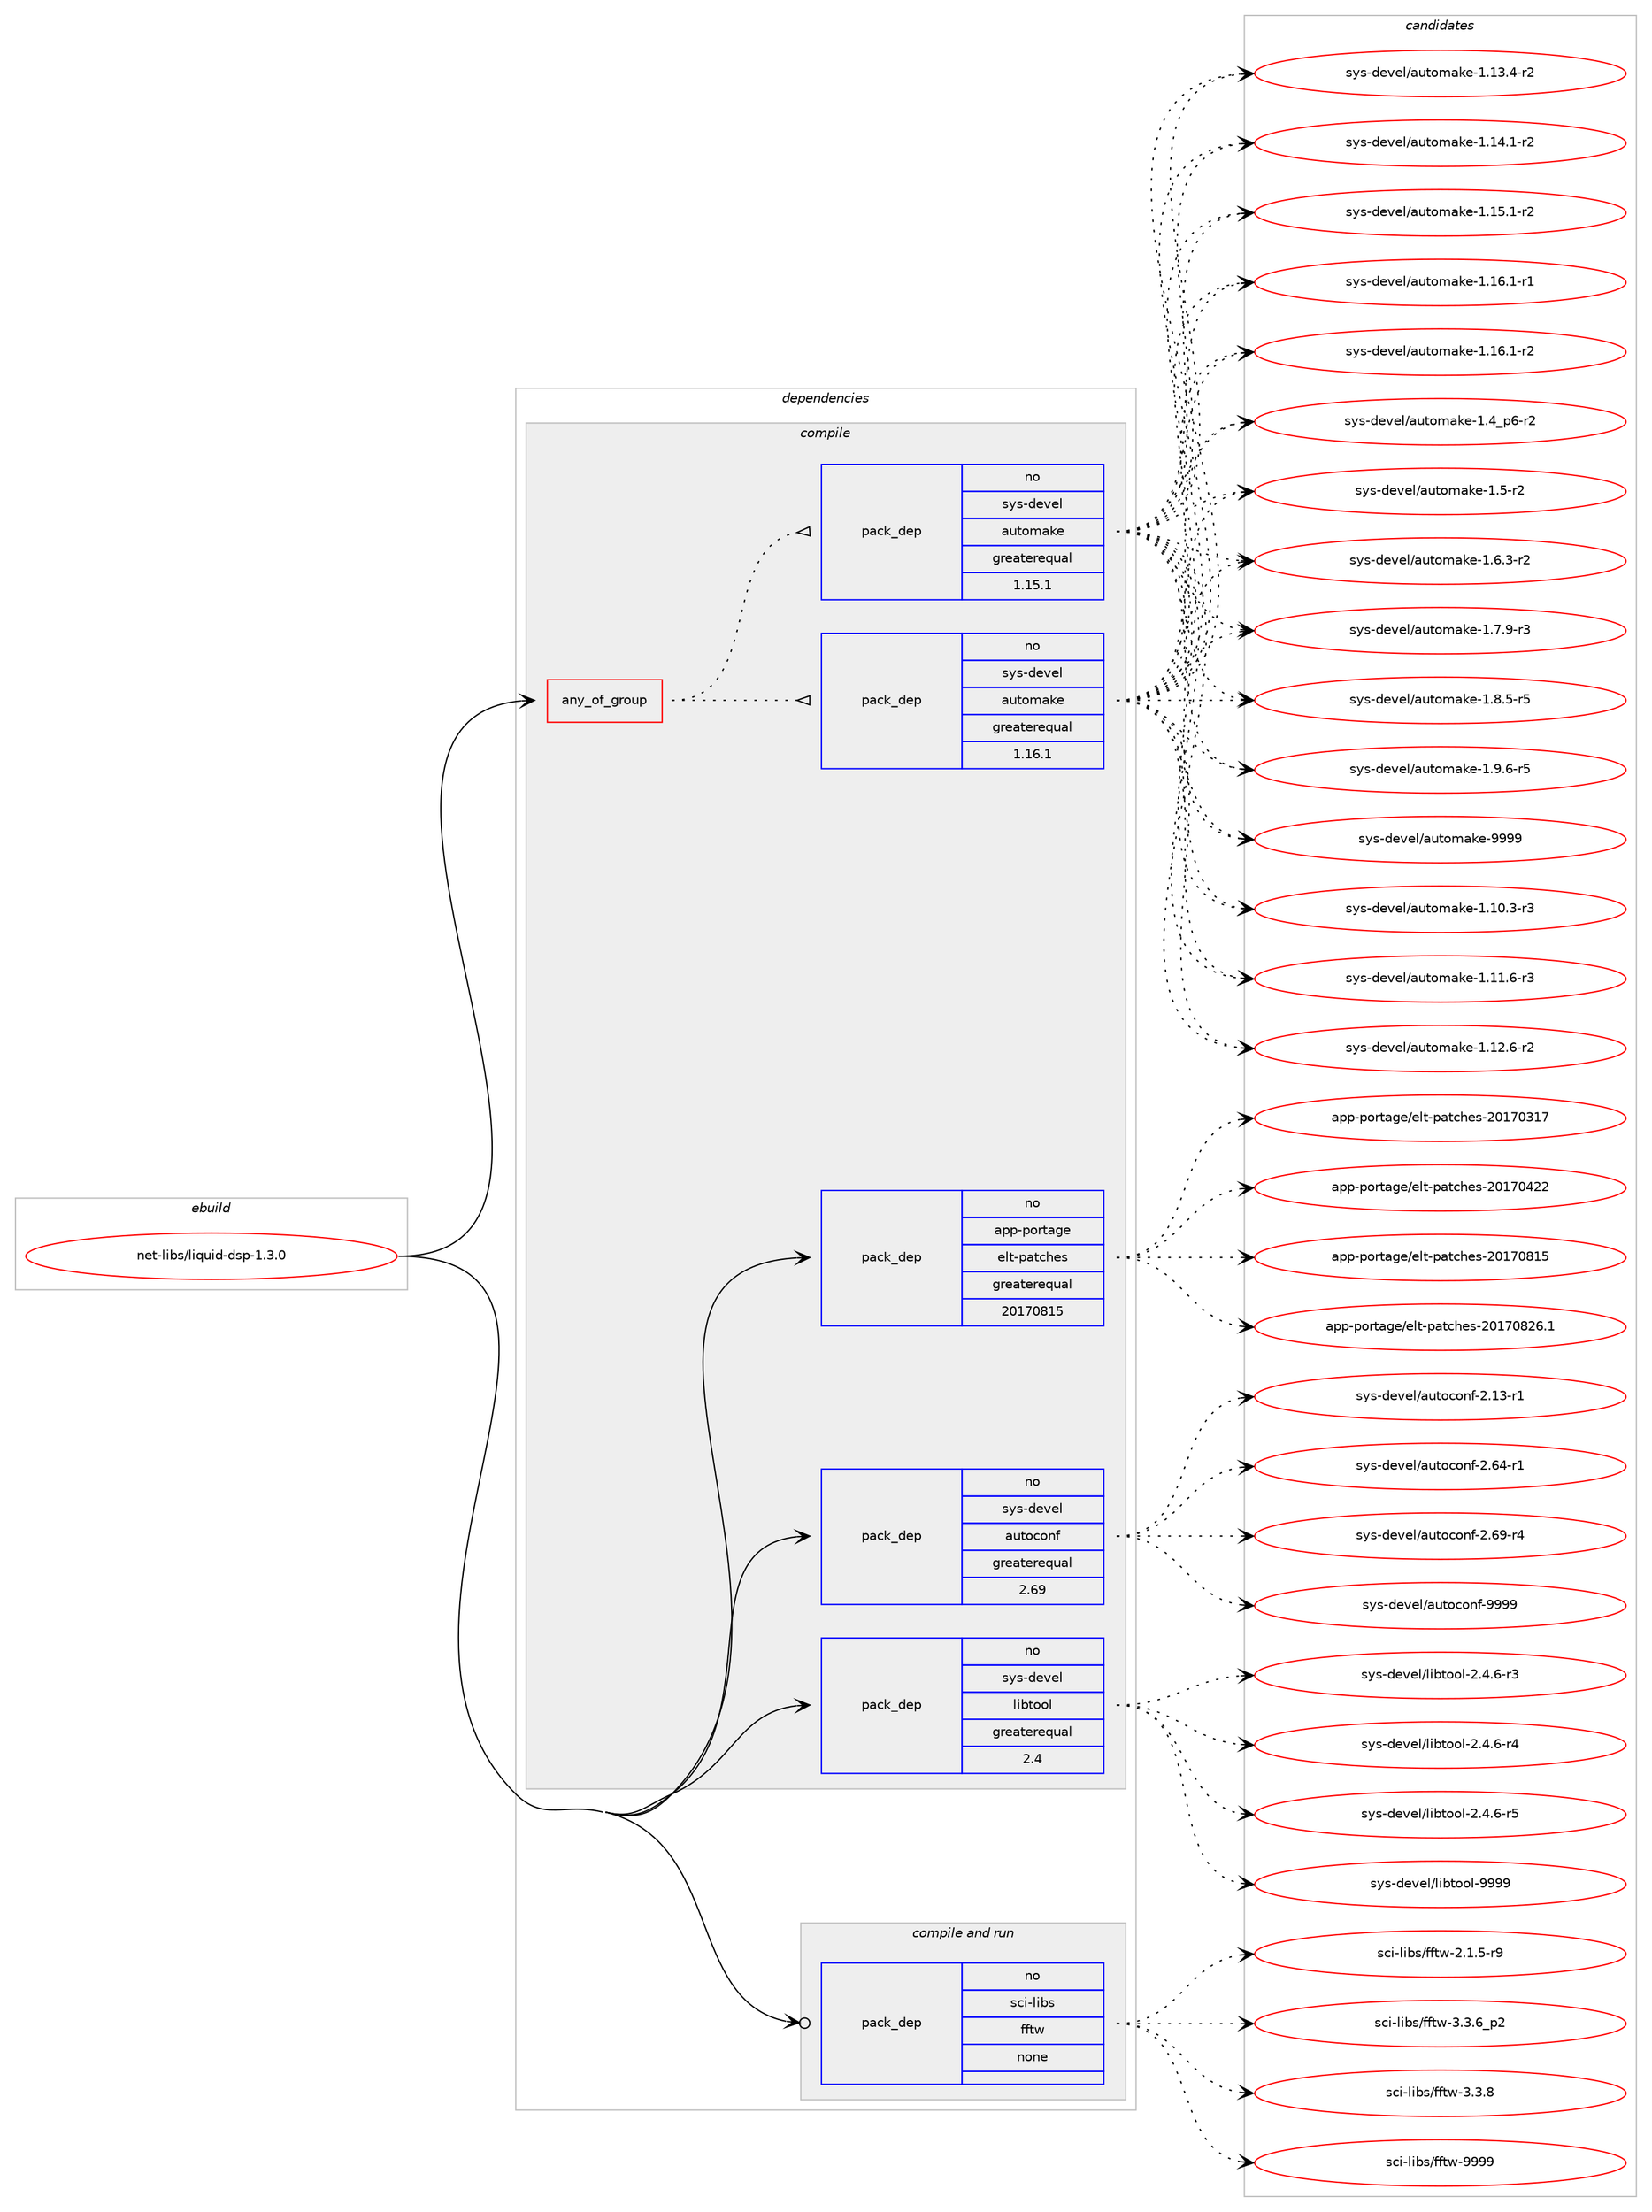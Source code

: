 digraph prolog {

# *************
# Graph options
# *************

newrank=true;
concentrate=true;
compound=true;
graph [rankdir=LR,fontname=Helvetica,fontsize=10,ranksep=1.5];#, ranksep=2.5, nodesep=0.2];
edge  [arrowhead=vee];
node  [fontname=Helvetica,fontsize=10];

# **********
# The ebuild
# **********

subgraph cluster_leftcol {
color=gray;
rank=same;
label=<<i>ebuild</i>>;
id [label="net-libs/liquid-dsp-1.3.0", color=red, width=4, href="../net-libs/liquid-dsp-1.3.0.svg"];
}

# ****************
# The dependencies
# ****************

subgraph cluster_midcol {
color=gray;
label=<<i>dependencies</i>>;
subgraph cluster_compile {
fillcolor="#eeeeee";
style=filled;
label=<<i>compile</i>>;
subgraph any14056 {
dependency827911 [label=<<TABLE BORDER="0" CELLBORDER="1" CELLSPACING="0" CELLPADDING="4"><TR><TD CELLPADDING="10">any_of_group</TD></TR></TABLE>>, shape=none, color=red];subgraph pack611600 {
dependency827912 [label=<<TABLE BORDER="0" CELLBORDER="1" CELLSPACING="0" CELLPADDING="4" WIDTH="220"><TR><TD ROWSPAN="6" CELLPADDING="30">pack_dep</TD></TR><TR><TD WIDTH="110">no</TD></TR><TR><TD>sys-devel</TD></TR><TR><TD>automake</TD></TR><TR><TD>greaterequal</TD></TR><TR><TD>1.16.1</TD></TR></TABLE>>, shape=none, color=blue];
}
dependency827911:e -> dependency827912:w [weight=20,style="dotted",arrowhead="oinv"];
subgraph pack611601 {
dependency827913 [label=<<TABLE BORDER="0" CELLBORDER="1" CELLSPACING="0" CELLPADDING="4" WIDTH="220"><TR><TD ROWSPAN="6" CELLPADDING="30">pack_dep</TD></TR><TR><TD WIDTH="110">no</TD></TR><TR><TD>sys-devel</TD></TR><TR><TD>automake</TD></TR><TR><TD>greaterequal</TD></TR><TR><TD>1.15.1</TD></TR></TABLE>>, shape=none, color=blue];
}
dependency827911:e -> dependency827913:w [weight=20,style="dotted",arrowhead="oinv"];
}
id:e -> dependency827911:w [weight=20,style="solid",arrowhead="vee"];
subgraph pack611602 {
dependency827914 [label=<<TABLE BORDER="0" CELLBORDER="1" CELLSPACING="0" CELLPADDING="4" WIDTH="220"><TR><TD ROWSPAN="6" CELLPADDING="30">pack_dep</TD></TR><TR><TD WIDTH="110">no</TD></TR><TR><TD>app-portage</TD></TR><TR><TD>elt-patches</TD></TR><TR><TD>greaterequal</TD></TR><TR><TD>20170815</TD></TR></TABLE>>, shape=none, color=blue];
}
id:e -> dependency827914:w [weight=20,style="solid",arrowhead="vee"];
subgraph pack611603 {
dependency827915 [label=<<TABLE BORDER="0" CELLBORDER="1" CELLSPACING="0" CELLPADDING="4" WIDTH="220"><TR><TD ROWSPAN="6" CELLPADDING="30">pack_dep</TD></TR><TR><TD WIDTH="110">no</TD></TR><TR><TD>sys-devel</TD></TR><TR><TD>autoconf</TD></TR><TR><TD>greaterequal</TD></TR><TR><TD>2.69</TD></TR></TABLE>>, shape=none, color=blue];
}
id:e -> dependency827915:w [weight=20,style="solid",arrowhead="vee"];
subgraph pack611604 {
dependency827916 [label=<<TABLE BORDER="0" CELLBORDER="1" CELLSPACING="0" CELLPADDING="4" WIDTH="220"><TR><TD ROWSPAN="6" CELLPADDING="30">pack_dep</TD></TR><TR><TD WIDTH="110">no</TD></TR><TR><TD>sys-devel</TD></TR><TR><TD>libtool</TD></TR><TR><TD>greaterequal</TD></TR><TR><TD>2.4</TD></TR></TABLE>>, shape=none, color=blue];
}
id:e -> dependency827916:w [weight=20,style="solid",arrowhead="vee"];
}
subgraph cluster_compileandrun {
fillcolor="#eeeeee";
style=filled;
label=<<i>compile and run</i>>;
subgraph pack611605 {
dependency827917 [label=<<TABLE BORDER="0" CELLBORDER="1" CELLSPACING="0" CELLPADDING="4" WIDTH="220"><TR><TD ROWSPAN="6" CELLPADDING="30">pack_dep</TD></TR><TR><TD WIDTH="110">no</TD></TR><TR><TD>sci-libs</TD></TR><TR><TD>fftw</TD></TR><TR><TD>none</TD></TR><TR><TD></TD></TR></TABLE>>, shape=none, color=blue];
}
id:e -> dependency827917:w [weight=20,style="solid",arrowhead="odotvee"];
}
subgraph cluster_run {
fillcolor="#eeeeee";
style=filled;
label=<<i>run</i>>;
}
}

# **************
# The candidates
# **************

subgraph cluster_choices {
rank=same;
color=gray;
label=<<i>candidates</i>>;

subgraph choice611600 {
color=black;
nodesep=1;
choice11512111545100101118101108479711711611110997107101454946494846514511451 [label="sys-devel/automake-1.10.3-r3", color=red, width=4,href="../sys-devel/automake-1.10.3-r3.svg"];
choice11512111545100101118101108479711711611110997107101454946494946544511451 [label="sys-devel/automake-1.11.6-r3", color=red, width=4,href="../sys-devel/automake-1.11.6-r3.svg"];
choice11512111545100101118101108479711711611110997107101454946495046544511450 [label="sys-devel/automake-1.12.6-r2", color=red, width=4,href="../sys-devel/automake-1.12.6-r2.svg"];
choice11512111545100101118101108479711711611110997107101454946495146524511450 [label="sys-devel/automake-1.13.4-r2", color=red, width=4,href="../sys-devel/automake-1.13.4-r2.svg"];
choice11512111545100101118101108479711711611110997107101454946495246494511450 [label="sys-devel/automake-1.14.1-r2", color=red, width=4,href="../sys-devel/automake-1.14.1-r2.svg"];
choice11512111545100101118101108479711711611110997107101454946495346494511450 [label="sys-devel/automake-1.15.1-r2", color=red, width=4,href="../sys-devel/automake-1.15.1-r2.svg"];
choice11512111545100101118101108479711711611110997107101454946495446494511449 [label="sys-devel/automake-1.16.1-r1", color=red, width=4,href="../sys-devel/automake-1.16.1-r1.svg"];
choice11512111545100101118101108479711711611110997107101454946495446494511450 [label="sys-devel/automake-1.16.1-r2", color=red, width=4,href="../sys-devel/automake-1.16.1-r2.svg"];
choice115121115451001011181011084797117116111109971071014549465295112544511450 [label="sys-devel/automake-1.4_p6-r2", color=red, width=4,href="../sys-devel/automake-1.4_p6-r2.svg"];
choice11512111545100101118101108479711711611110997107101454946534511450 [label="sys-devel/automake-1.5-r2", color=red, width=4,href="../sys-devel/automake-1.5-r2.svg"];
choice115121115451001011181011084797117116111109971071014549465446514511450 [label="sys-devel/automake-1.6.3-r2", color=red, width=4,href="../sys-devel/automake-1.6.3-r2.svg"];
choice115121115451001011181011084797117116111109971071014549465546574511451 [label="sys-devel/automake-1.7.9-r3", color=red, width=4,href="../sys-devel/automake-1.7.9-r3.svg"];
choice115121115451001011181011084797117116111109971071014549465646534511453 [label="sys-devel/automake-1.8.5-r5", color=red, width=4,href="../sys-devel/automake-1.8.5-r5.svg"];
choice115121115451001011181011084797117116111109971071014549465746544511453 [label="sys-devel/automake-1.9.6-r5", color=red, width=4,href="../sys-devel/automake-1.9.6-r5.svg"];
choice115121115451001011181011084797117116111109971071014557575757 [label="sys-devel/automake-9999", color=red, width=4,href="../sys-devel/automake-9999.svg"];
dependency827912:e -> choice11512111545100101118101108479711711611110997107101454946494846514511451:w [style=dotted,weight="100"];
dependency827912:e -> choice11512111545100101118101108479711711611110997107101454946494946544511451:w [style=dotted,weight="100"];
dependency827912:e -> choice11512111545100101118101108479711711611110997107101454946495046544511450:w [style=dotted,weight="100"];
dependency827912:e -> choice11512111545100101118101108479711711611110997107101454946495146524511450:w [style=dotted,weight="100"];
dependency827912:e -> choice11512111545100101118101108479711711611110997107101454946495246494511450:w [style=dotted,weight="100"];
dependency827912:e -> choice11512111545100101118101108479711711611110997107101454946495346494511450:w [style=dotted,weight="100"];
dependency827912:e -> choice11512111545100101118101108479711711611110997107101454946495446494511449:w [style=dotted,weight="100"];
dependency827912:e -> choice11512111545100101118101108479711711611110997107101454946495446494511450:w [style=dotted,weight="100"];
dependency827912:e -> choice115121115451001011181011084797117116111109971071014549465295112544511450:w [style=dotted,weight="100"];
dependency827912:e -> choice11512111545100101118101108479711711611110997107101454946534511450:w [style=dotted,weight="100"];
dependency827912:e -> choice115121115451001011181011084797117116111109971071014549465446514511450:w [style=dotted,weight="100"];
dependency827912:e -> choice115121115451001011181011084797117116111109971071014549465546574511451:w [style=dotted,weight="100"];
dependency827912:e -> choice115121115451001011181011084797117116111109971071014549465646534511453:w [style=dotted,weight="100"];
dependency827912:e -> choice115121115451001011181011084797117116111109971071014549465746544511453:w [style=dotted,weight="100"];
dependency827912:e -> choice115121115451001011181011084797117116111109971071014557575757:w [style=dotted,weight="100"];
}
subgraph choice611601 {
color=black;
nodesep=1;
choice11512111545100101118101108479711711611110997107101454946494846514511451 [label="sys-devel/automake-1.10.3-r3", color=red, width=4,href="../sys-devel/automake-1.10.3-r3.svg"];
choice11512111545100101118101108479711711611110997107101454946494946544511451 [label="sys-devel/automake-1.11.6-r3", color=red, width=4,href="../sys-devel/automake-1.11.6-r3.svg"];
choice11512111545100101118101108479711711611110997107101454946495046544511450 [label="sys-devel/automake-1.12.6-r2", color=red, width=4,href="../sys-devel/automake-1.12.6-r2.svg"];
choice11512111545100101118101108479711711611110997107101454946495146524511450 [label="sys-devel/automake-1.13.4-r2", color=red, width=4,href="../sys-devel/automake-1.13.4-r2.svg"];
choice11512111545100101118101108479711711611110997107101454946495246494511450 [label="sys-devel/automake-1.14.1-r2", color=red, width=4,href="../sys-devel/automake-1.14.1-r2.svg"];
choice11512111545100101118101108479711711611110997107101454946495346494511450 [label="sys-devel/automake-1.15.1-r2", color=red, width=4,href="../sys-devel/automake-1.15.1-r2.svg"];
choice11512111545100101118101108479711711611110997107101454946495446494511449 [label="sys-devel/automake-1.16.1-r1", color=red, width=4,href="../sys-devel/automake-1.16.1-r1.svg"];
choice11512111545100101118101108479711711611110997107101454946495446494511450 [label="sys-devel/automake-1.16.1-r2", color=red, width=4,href="../sys-devel/automake-1.16.1-r2.svg"];
choice115121115451001011181011084797117116111109971071014549465295112544511450 [label="sys-devel/automake-1.4_p6-r2", color=red, width=4,href="../sys-devel/automake-1.4_p6-r2.svg"];
choice11512111545100101118101108479711711611110997107101454946534511450 [label="sys-devel/automake-1.5-r2", color=red, width=4,href="../sys-devel/automake-1.5-r2.svg"];
choice115121115451001011181011084797117116111109971071014549465446514511450 [label="sys-devel/automake-1.6.3-r2", color=red, width=4,href="../sys-devel/automake-1.6.3-r2.svg"];
choice115121115451001011181011084797117116111109971071014549465546574511451 [label="sys-devel/automake-1.7.9-r3", color=red, width=4,href="../sys-devel/automake-1.7.9-r3.svg"];
choice115121115451001011181011084797117116111109971071014549465646534511453 [label="sys-devel/automake-1.8.5-r5", color=red, width=4,href="../sys-devel/automake-1.8.5-r5.svg"];
choice115121115451001011181011084797117116111109971071014549465746544511453 [label="sys-devel/automake-1.9.6-r5", color=red, width=4,href="../sys-devel/automake-1.9.6-r5.svg"];
choice115121115451001011181011084797117116111109971071014557575757 [label="sys-devel/automake-9999", color=red, width=4,href="../sys-devel/automake-9999.svg"];
dependency827913:e -> choice11512111545100101118101108479711711611110997107101454946494846514511451:w [style=dotted,weight="100"];
dependency827913:e -> choice11512111545100101118101108479711711611110997107101454946494946544511451:w [style=dotted,weight="100"];
dependency827913:e -> choice11512111545100101118101108479711711611110997107101454946495046544511450:w [style=dotted,weight="100"];
dependency827913:e -> choice11512111545100101118101108479711711611110997107101454946495146524511450:w [style=dotted,weight="100"];
dependency827913:e -> choice11512111545100101118101108479711711611110997107101454946495246494511450:w [style=dotted,weight="100"];
dependency827913:e -> choice11512111545100101118101108479711711611110997107101454946495346494511450:w [style=dotted,weight="100"];
dependency827913:e -> choice11512111545100101118101108479711711611110997107101454946495446494511449:w [style=dotted,weight="100"];
dependency827913:e -> choice11512111545100101118101108479711711611110997107101454946495446494511450:w [style=dotted,weight="100"];
dependency827913:e -> choice115121115451001011181011084797117116111109971071014549465295112544511450:w [style=dotted,weight="100"];
dependency827913:e -> choice11512111545100101118101108479711711611110997107101454946534511450:w [style=dotted,weight="100"];
dependency827913:e -> choice115121115451001011181011084797117116111109971071014549465446514511450:w [style=dotted,weight="100"];
dependency827913:e -> choice115121115451001011181011084797117116111109971071014549465546574511451:w [style=dotted,weight="100"];
dependency827913:e -> choice115121115451001011181011084797117116111109971071014549465646534511453:w [style=dotted,weight="100"];
dependency827913:e -> choice115121115451001011181011084797117116111109971071014549465746544511453:w [style=dotted,weight="100"];
dependency827913:e -> choice115121115451001011181011084797117116111109971071014557575757:w [style=dotted,weight="100"];
}
subgraph choice611602 {
color=black;
nodesep=1;
choice97112112451121111141169710310147101108116451129711699104101115455048495548514955 [label="app-portage/elt-patches-20170317", color=red, width=4,href="../app-portage/elt-patches-20170317.svg"];
choice97112112451121111141169710310147101108116451129711699104101115455048495548525050 [label="app-portage/elt-patches-20170422", color=red, width=4,href="../app-portage/elt-patches-20170422.svg"];
choice97112112451121111141169710310147101108116451129711699104101115455048495548564953 [label="app-portage/elt-patches-20170815", color=red, width=4,href="../app-portage/elt-patches-20170815.svg"];
choice971121124511211111411697103101471011081164511297116991041011154550484955485650544649 [label="app-portage/elt-patches-20170826.1", color=red, width=4,href="../app-portage/elt-patches-20170826.1.svg"];
dependency827914:e -> choice97112112451121111141169710310147101108116451129711699104101115455048495548514955:w [style=dotted,weight="100"];
dependency827914:e -> choice97112112451121111141169710310147101108116451129711699104101115455048495548525050:w [style=dotted,weight="100"];
dependency827914:e -> choice97112112451121111141169710310147101108116451129711699104101115455048495548564953:w [style=dotted,weight="100"];
dependency827914:e -> choice971121124511211111411697103101471011081164511297116991041011154550484955485650544649:w [style=dotted,weight="100"];
}
subgraph choice611603 {
color=black;
nodesep=1;
choice1151211154510010111810110847971171161119911111010245504649514511449 [label="sys-devel/autoconf-2.13-r1", color=red, width=4,href="../sys-devel/autoconf-2.13-r1.svg"];
choice1151211154510010111810110847971171161119911111010245504654524511449 [label="sys-devel/autoconf-2.64-r1", color=red, width=4,href="../sys-devel/autoconf-2.64-r1.svg"];
choice1151211154510010111810110847971171161119911111010245504654574511452 [label="sys-devel/autoconf-2.69-r4", color=red, width=4,href="../sys-devel/autoconf-2.69-r4.svg"];
choice115121115451001011181011084797117116111991111101024557575757 [label="sys-devel/autoconf-9999", color=red, width=4,href="../sys-devel/autoconf-9999.svg"];
dependency827915:e -> choice1151211154510010111810110847971171161119911111010245504649514511449:w [style=dotted,weight="100"];
dependency827915:e -> choice1151211154510010111810110847971171161119911111010245504654524511449:w [style=dotted,weight="100"];
dependency827915:e -> choice1151211154510010111810110847971171161119911111010245504654574511452:w [style=dotted,weight="100"];
dependency827915:e -> choice115121115451001011181011084797117116111991111101024557575757:w [style=dotted,weight="100"];
}
subgraph choice611604 {
color=black;
nodesep=1;
choice1151211154510010111810110847108105981161111111084550465246544511451 [label="sys-devel/libtool-2.4.6-r3", color=red, width=4,href="../sys-devel/libtool-2.4.6-r3.svg"];
choice1151211154510010111810110847108105981161111111084550465246544511452 [label="sys-devel/libtool-2.4.6-r4", color=red, width=4,href="../sys-devel/libtool-2.4.6-r4.svg"];
choice1151211154510010111810110847108105981161111111084550465246544511453 [label="sys-devel/libtool-2.4.6-r5", color=red, width=4,href="../sys-devel/libtool-2.4.6-r5.svg"];
choice1151211154510010111810110847108105981161111111084557575757 [label="sys-devel/libtool-9999", color=red, width=4,href="../sys-devel/libtool-9999.svg"];
dependency827916:e -> choice1151211154510010111810110847108105981161111111084550465246544511451:w [style=dotted,weight="100"];
dependency827916:e -> choice1151211154510010111810110847108105981161111111084550465246544511452:w [style=dotted,weight="100"];
dependency827916:e -> choice1151211154510010111810110847108105981161111111084550465246544511453:w [style=dotted,weight="100"];
dependency827916:e -> choice1151211154510010111810110847108105981161111111084557575757:w [style=dotted,weight="100"];
}
subgraph choice611605 {
color=black;
nodesep=1;
choice115991054510810598115471021021161194550464946534511457 [label="sci-libs/fftw-2.1.5-r9", color=red, width=4,href="../sci-libs/fftw-2.1.5-r9.svg"];
choice115991054510810598115471021021161194551465146549511250 [label="sci-libs/fftw-3.3.6_p2", color=red, width=4,href="../sci-libs/fftw-3.3.6_p2.svg"];
choice11599105451081059811547102102116119455146514656 [label="sci-libs/fftw-3.3.8", color=red, width=4,href="../sci-libs/fftw-3.3.8.svg"];
choice115991054510810598115471021021161194557575757 [label="sci-libs/fftw-9999", color=red, width=4,href="../sci-libs/fftw-9999.svg"];
dependency827917:e -> choice115991054510810598115471021021161194550464946534511457:w [style=dotted,weight="100"];
dependency827917:e -> choice115991054510810598115471021021161194551465146549511250:w [style=dotted,weight="100"];
dependency827917:e -> choice11599105451081059811547102102116119455146514656:w [style=dotted,weight="100"];
dependency827917:e -> choice115991054510810598115471021021161194557575757:w [style=dotted,weight="100"];
}
}

}
